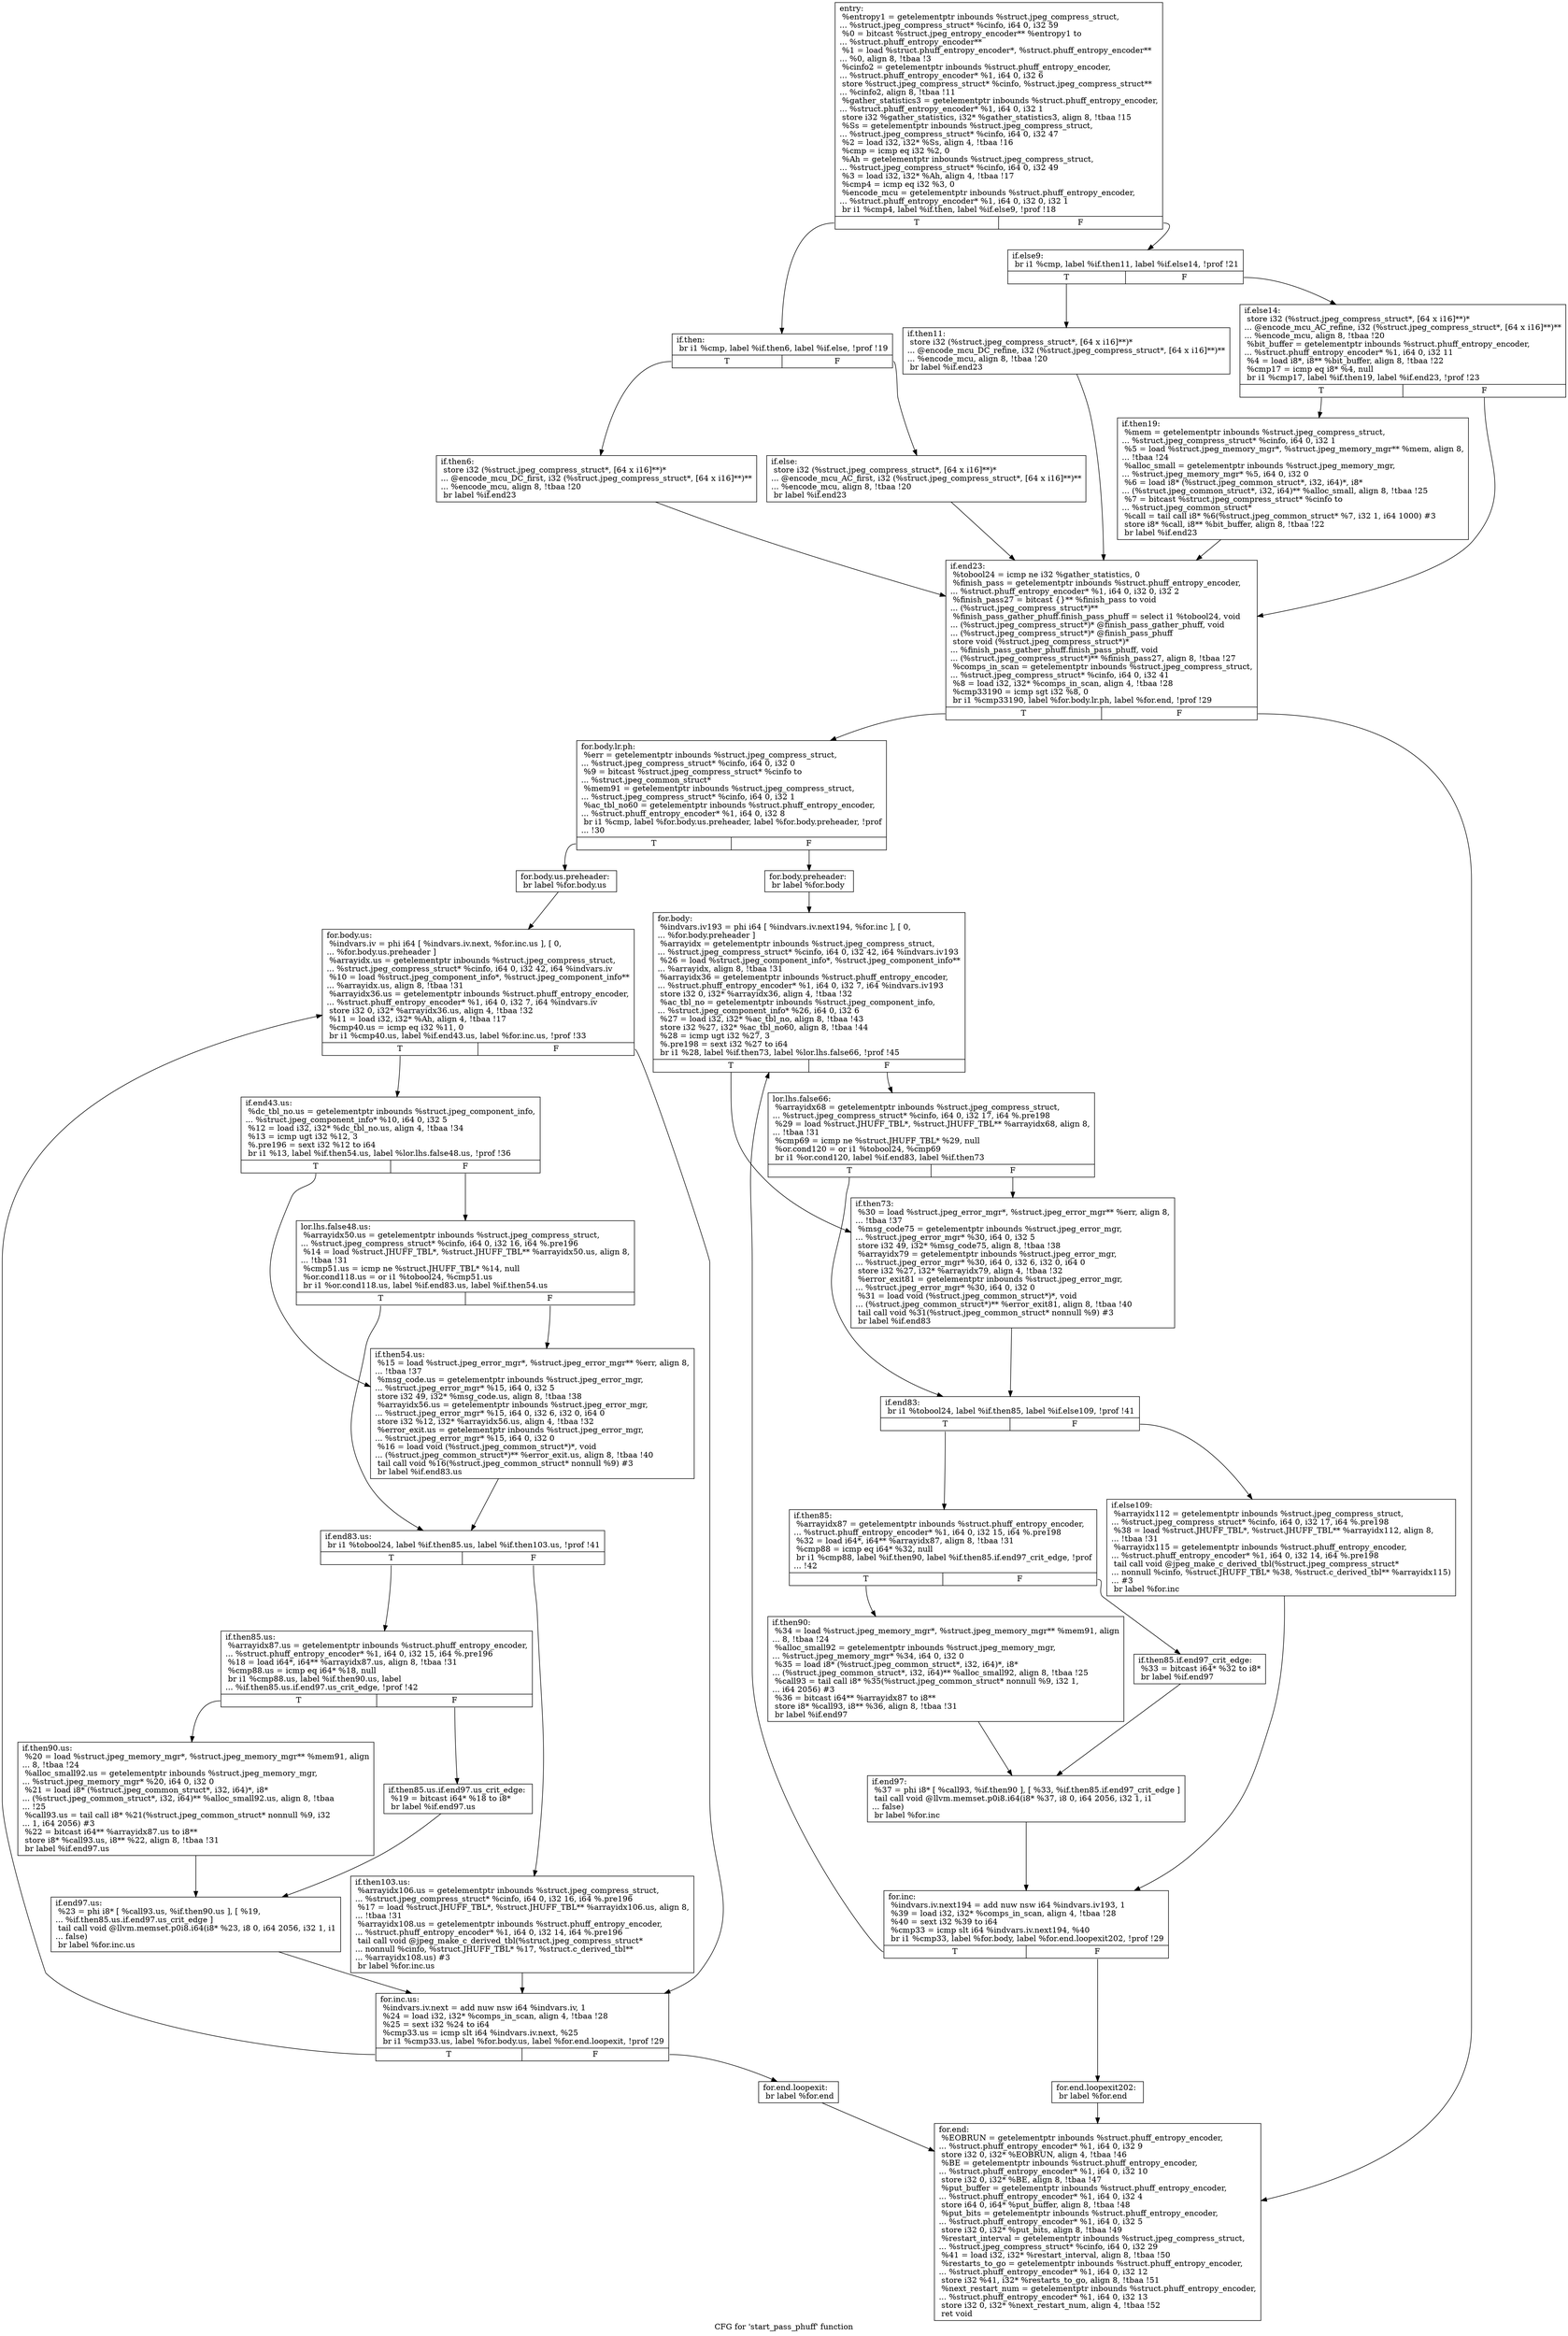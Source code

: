 digraph "CFG for 'start_pass_phuff' function" {
	label="CFG for 'start_pass_phuff' function";

	Node0x55b43a0 [shape=record,label="{entry:\l  %entropy1 = getelementptr inbounds %struct.jpeg_compress_struct,\l... %struct.jpeg_compress_struct* %cinfo, i64 0, i32 59\l  %0 = bitcast %struct.jpeg_entropy_encoder** %entropy1 to\l... %struct.phuff_entropy_encoder**\l  %1 = load %struct.phuff_entropy_encoder*, %struct.phuff_entropy_encoder**\l... %0, align 8, !tbaa !3\l  %cinfo2 = getelementptr inbounds %struct.phuff_entropy_encoder,\l... %struct.phuff_entropy_encoder* %1, i64 0, i32 6\l  store %struct.jpeg_compress_struct* %cinfo, %struct.jpeg_compress_struct**\l... %cinfo2, align 8, !tbaa !11\l  %gather_statistics3 = getelementptr inbounds %struct.phuff_entropy_encoder,\l... %struct.phuff_entropy_encoder* %1, i64 0, i32 1\l  store i32 %gather_statistics, i32* %gather_statistics3, align 8, !tbaa !15\l  %Ss = getelementptr inbounds %struct.jpeg_compress_struct,\l... %struct.jpeg_compress_struct* %cinfo, i64 0, i32 47\l  %2 = load i32, i32* %Ss, align 4, !tbaa !16\l  %cmp = icmp eq i32 %2, 0\l  %Ah = getelementptr inbounds %struct.jpeg_compress_struct,\l... %struct.jpeg_compress_struct* %cinfo, i64 0, i32 49\l  %3 = load i32, i32* %Ah, align 4, !tbaa !17\l  %cmp4 = icmp eq i32 %3, 0\l  %encode_mcu = getelementptr inbounds %struct.phuff_entropy_encoder,\l... %struct.phuff_entropy_encoder* %1, i64 0, i32 0, i32 1\l  br i1 %cmp4, label %if.then, label %if.else9, !prof !18\l|{<s0>T|<s1>F}}"];
	Node0x55b43a0:s0 -> Node0x55b57c0;
	Node0x55b43a0:s1 -> Node0x55b5890;
	Node0x55b57c0 [shape=record,label="{if.then:                                          \l  br i1 %cmp, label %if.then6, label %if.else, !prof !19\l|{<s0>T|<s1>F}}"];
	Node0x55b57c0:s0 -> Node0x55b5c10;
	Node0x55b57c0:s1 -> Node0x55b5c60;
	Node0x55b5c10 [shape=record,label="{if.then6:                                         \l  store i32 (%struct.jpeg_compress_struct*, [64 x i16]**)*\l... @encode_mcu_DC_first, i32 (%struct.jpeg_compress_struct*, [64 x i16]**)**\l... %encode_mcu, align 8, !tbaa !20\l  br label %if.end23\l}"];
	Node0x55b5c10 -> Node0x55b61f0;
	Node0x55b5c60 [shape=record,label="{if.else:                                          \l  store i32 (%struct.jpeg_compress_struct*, [64 x i16]**)*\l... @encode_mcu_AC_first, i32 (%struct.jpeg_compress_struct*, [64 x i16]**)**\l... %encode_mcu, align 8, !tbaa !20\l  br label %if.end23\l}"];
	Node0x55b5c60 -> Node0x55b61f0;
	Node0x55b5890 [shape=record,label="{if.else9:                                         \l  br i1 %cmp, label %if.then11, label %if.else14, !prof !21\l|{<s0>T|<s1>F}}"];
	Node0x55b5890:s0 -> Node0x55b6b60;
	Node0x55b5890:s1 -> Node0x55b6bb0;
	Node0x55b6b60 [shape=record,label="{if.then11:                                        \l  store i32 (%struct.jpeg_compress_struct*, [64 x i16]**)*\l... @encode_mcu_DC_refine, i32 (%struct.jpeg_compress_struct*, [64 x i16]**)**\l... %encode_mcu, align 8, !tbaa !20\l  br label %if.end23\l}"];
	Node0x55b6b60 -> Node0x55b61f0;
	Node0x55b6bb0 [shape=record,label="{if.else14:                                        \l  store i32 (%struct.jpeg_compress_struct*, [64 x i16]**)*\l... @encode_mcu_AC_refine, i32 (%struct.jpeg_compress_struct*, [64 x i16]**)**\l... %encode_mcu, align 8, !tbaa !20\l  %bit_buffer = getelementptr inbounds %struct.phuff_entropy_encoder,\l... %struct.phuff_entropy_encoder* %1, i64 0, i32 11\l  %4 = load i8*, i8** %bit_buffer, align 8, !tbaa !22\l  %cmp17 = icmp eq i8* %4, null\l  br i1 %cmp17, label %if.then19, label %if.end23, !prof !23\l|{<s0>T|<s1>F}}"];
	Node0x55b6bb0:s0 -> Node0x55b7aa0;
	Node0x55b6bb0:s1 -> Node0x55b61f0;
	Node0x55b7aa0 [shape=record,label="{if.then19:                                        \l  %mem = getelementptr inbounds %struct.jpeg_compress_struct,\l... %struct.jpeg_compress_struct* %cinfo, i64 0, i32 1\l  %5 = load %struct.jpeg_memory_mgr*, %struct.jpeg_memory_mgr** %mem, align 8,\l... !tbaa !24\l  %alloc_small = getelementptr inbounds %struct.jpeg_memory_mgr,\l... %struct.jpeg_memory_mgr* %5, i64 0, i32 0\l  %6 = load i8* (%struct.jpeg_common_struct*, i32, i64)*, i8*\l... (%struct.jpeg_common_struct*, i32, i64)** %alloc_small, align 8, !tbaa !25\l  %7 = bitcast %struct.jpeg_compress_struct* %cinfo to\l... %struct.jpeg_common_struct*\l  %call = tail call i8* %6(%struct.jpeg_common_struct* %7, i32 1, i64 1000) #3\l  store i8* %call, i8** %bit_buffer, align 8, !tbaa !22\l  br label %if.end23\l}"];
	Node0x55b7aa0 -> Node0x55b61f0;
	Node0x55b61f0 [shape=record,label="{if.end23:                                         \l  %tobool24 = icmp ne i32 %gather_statistics, 0\l  %finish_pass = getelementptr inbounds %struct.phuff_entropy_encoder,\l... %struct.phuff_entropy_encoder* %1, i64 0, i32 0, i32 2\l  %finish_pass27 = bitcast \{\}** %finish_pass to void\l... (%struct.jpeg_compress_struct*)**\l  %finish_pass_gather_phuff.finish_pass_phuff = select i1 %tobool24, void\l... (%struct.jpeg_compress_struct*)* @finish_pass_gather_phuff, void\l... (%struct.jpeg_compress_struct*)* @finish_pass_phuff\l  store void (%struct.jpeg_compress_struct*)*\l... %finish_pass_gather_phuff.finish_pass_phuff, void\l... (%struct.jpeg_compress_struct*)** %finish_pass27, align 8, !tbaa !27\l  %comps_in_scan = getelementptr inbounds %struct.jpeg_compress_struct,\l... %struct.jpeg_compress_struct* %cinfo, i64 0, i32 41\l  %8 = load i32, i32* %comps_in_scan, align 4, !tbaa !28\l  %cmp33190 = icmp sgt i32 %8, 0\l  br i1 %cmp33190, label %for.body.lr.ph, label %for.end, !prof !29\l|{<s0>T|<s1>F}}"];
	Node0x55b61f0:s0 -> Node0x55b79b0;
	Node0x55b61f0:s1 -> Node0x55ba070;
	Node0x55b79b0 [shape=record,label="{for.body.lr.ph:                                   \l  %err = getelementptr inbounds %struct.jpeg_compress_struct,\l... %struct.jpeg_compress_struct* %cinfo, i64 0, i32 0\l  %9 = bitcast %struct.jpeg_compress_struct* %cinfo to\l... %struct.jpeg_common_struct*\l  %mem91 = getelementptr inbounds %struct.jpeg_compress_struct,\l... %struct.jpeg_compress_struct* %cinfo, i64 0, i32 1\l  %ac_tbl_no60 = getelementptr inbounds %struct.phuff_entropy_encoder,\l... %struct.phuff_entropy_encoder* %1, i64 0, i32 8\l  br i1 %cmp, label %for.body.us.preheader, label %for.body.preheader, !prof\l... !30\l|{<s0>T|<s1>F}}"];
	Node0x55b79b0:s0 -> Node0x55ba580;
	Node0x55b79b0:s1 -> Node0x55ba680;
	Node0x55ba680 [shape=record,label="{for.body.preheader:                               \l  br label %for.body\l}"];
	Node0x55ba680 -> Node0x55ba940;
	Node0x55ba580 [shape=record,label="{for.body.us.preheader:                            \l  br label %for.body.us\l}"];
	Node0x55ba580 -> Node0x55baa20;
	Node0x55baa20 [shape=record,label="{for.body.us:                                      \l  %indvars.iv = phi i64 [ %indvars.iv.next, %for.inc.us ], [ 0,\l... %for.body.us.preheader ]\l  %arrayidx.us = getelementptr inbounds %struct.jpeg_compress_struct,\l... %struct.jpeg_compress_struct* %cinfo, i64 0, i32 42, i64 %indvars.iv\l  %10 = load %struct.jpeg_component_info*, %struct.jpeg_component_info**\l... %arrayidx.us, align 8, !tbaa !31\l  %arrayidx36.us = getelementptr inbounds %struct.phuff_entropy_encoder,\l... %struct.phuff_entropy_encoder* %1, i64 0, i32 7, i64 %indvars.iv\l  store i32 0, i32* %arrayidx36.us, align 4, !tbaa !32\l  %11 = load i32, i32* %Ah, align 4, !tbaa !17\l  %cmp40.us = icmp eq i32 %11, 0\l  br i1 %cmp40.us, label %if.end43.us, label %for.inc.us, !prof !33\l|{<s0>T|<s1>F}}"];
	Node0x55baa20:s0 -> Node0x55bb870;
	Node0x55baa20:s1 -> Node0x55bab40;
	Node0x55bb870 [shape=record,label="{if.end43.us:                                      \l  %dc_tbl_no.us = getelementptr inbounds %struct.jpeg_component_info,\l... %struct.jpeg_component_info* %10, i64 0, i32 5\l  %12 = load i32, i32* %dc_tbl_no.us, align 4, !tbaa !34\l  %13 = icmp ugt i32 %12, 3\l  %.pre196 = sext i32 %12 to i64\l  br i1 %13, label %if.then54.us, label %lor.lhs.false48.us, !prof !36\l|{<s0>T|<s1>F}}"];
	Node0x55bb870:s0 -> Node0x55bbe70;
	Node0x55bb870:s1 -> Node0x55bbf80;
	Node0x55bbf80 [shape=record,label="{lor.lhs.false48.us:                               \l  %arrayidx50.us = getelementptr inbounds %struct.jpeg_compress_struct,\l... %struct.jpeg_compress_struct* %cinfo, i64 0, i32 16, i64 %.pre196\l  %14 = load %struct.JHUFF_TBL*, %struct.JHUFF_TBL** %arrayidx50.us, align 8,\l... !tbaa !31\l  %cmp51.us = icmp ne %struct.JHUFF_TBL* %14, null\l  %or.cond118.us = or i1 %tobool24, %cmp51.us\l  br i1 %or.cond118.us, label %if.end83.us, label %if.then54.us\l|{<s0>T|<s1>F}}"];
	Node0x55bbf80:s0 -> Node0x55bc810;
	Node0x55bbf80:s1 -> Node0x55bbe70;
	Node0x55bbe70 [shape=record,label="{if.then54.us:                                     \l  %15 = load %struct.jpeg_error_mgr*, %struct.jpeg_error_mgr** %err, align 8,\l... !tbaa !37\l  %msg_code.us = getelementptr inbounds %struct.jpeg_error_mgr,\l... %struct.jpeg_error_mgr* %15, i64 0, i32 5\l  store i32 49, i32* %msg_code.us, align 8, !tbaa !38\l  %arrayidx56.us = getelementptr inbounds %struct.jpeg_error_mgr,\l... %struct.jpeg_error_mgr* %15, i64 0, i32 6, i32 0, i64 0\l  store i32 %12, i32* %arrayidx56.us, align 4, !tbaa !32\l  %error_exit.us = getelementptr inbounds %struct.jpeg_error_mgr,\l... %struct.jpeg_error_mgr* %15, i64 0, i32 0\l  %16 = load void (%struct.jpeg_common_struct*)*, void\l... (%struct.jpeg_common_struct*)** %error_exit.us, align 8, !tbaa !40\l  tail call void %16(%struct.jpeg_common_struct* nonnull %9) #3\l  br label %if.end83.us\l}"];
	Node0x55bbe70 -> Node0x55bc810;
	Node0x55bc810 [shape=record,label="{if.end83.us:                                      \l  br i1 %tobool24, label %if.then85.us, label %if.then103.us, !prof !41\l|{<s0>T|<s1>F}}"];
	Node0x55bc810:s0 -> Node0x55bd940;
	Node0x55bc810:s1 -> Node0x55bd9c0;
	Node0x55bd9c0 [shape=record,label="{if.then103.us:                                    \l  %arrayidx106.us = getelementptr inbounds %struct.jpeg_compress_struct,\l... %struct.jpeg_compress_struct* %cinfo, i64 0, i32 16, i64 %.pre196\l  %17 = load %struct.JHUFF_TBL*, %struct.JHUFF_TBL** %arrayidx106.us, align 8,\l... !tbaa !31\l  %arrayidx108.us = getelementptr inbounds %struct.phuff_entropy_encoder,\l... %struct.phuff_entropy_encoder* %1, i64 0, i32 14, i64 %.pre196\l  tail call void @jpeg_make_c_derived_tbl(%struct.jpeg_compress_struct*\l... nonnull %cinfo, %struct.JHUFF_TBL* %17, %struct.c_derived_tbl**\l... %arrayidx108.us) #3\l  br label %for.inc.us\l}"];
	Node0x55bd9c0 -> Node0x55bab40;
	Node0x55bd940 [shape=record,label="{if.then85.us:                                     \l  %arrayidx87.us = getelementptr inbounds %struct.phuff_entropy_encoder,\l... %struct.phuff_entropy_encoder* %1, i64 0, i32 15, i64 %.pre196\l  %18 = load i64*, i64** %arrayidx87.us, align 8, !tbaa !31\l  %cmp88.us = icmp eq i64* %18, null\l  br i1 %cmp88.us, label %if.then90.us, label\l... %if.then85.us.if.end97.us_crit_edge, !prof !42\l|{<s0>T|<s1>F}}"];
	Node0x55bd940:s0 -> Node0x55be3d0;
	Node0x55bd940:s1 -> Node0x55be4e0;
	Node0x55be4e0 [shape=record,label="{if.then85.us.if.end97.us_crit_edge:               \l  %19 = bitcast i64* %18 to i8*\l  br label %if.end97.us\l}"];
	Node0x55be4e0 -> Node0x55be7a0;
	Node0x55be3d0 [shape=record,label="{if.then90.us:                                     \l  %20 = load %struct.jpeg_memory_mgr*, %struct.jpeg_memory_mgr** %mem91, align\l... 8, !tbaa !24\l  %alloc_small92.us = getelementptr inbounds %struct.jpeg_memory_mgr,\l... %struct.jpeg_memory_mgr* %20, i64 0, i32 0\l  %21 = load i8* (%struct.jpeg_common_struct*, i32, i64)*, i8*\l... (%struct.jpeg_common_struct*, i32, i64)** %alloc_small92.us, align 8, !tbaa\l... !25\l  %call93.us = tail call i8* %21(%struct.jpeg_common_struct* nonnull %9, i32\l... 1, i64 2056) #3\l  %22 = bitcast i64** %arrayidx87.us to i8**\l  store i8* %call93.us, i8** %22, align 8, !tbaa !31\l  br label %if.end97.us\l}"];
	Node0x55be3d0 -> Node0x55be7a0;
	Node0x55be7a0 [shape=record,label="{if.end97.us:                                      \l  %23 = phi i8* [ %call93.us, %if.then90.us ], [ %19,\l... %if.then85.us.if.end97.us_crit_edge ]\l  tail call void @llvm.memset.p0i8.i64(i8* %23, i8 0, i64 2056, i32 1, i1\l... false)\l  br label %for.inc.us\l}"];
	Node0x55be7a0 -> Node0x55bab40;
	Node0x55bab40 [shape=record,label="{for.inc.us:                                       \l  %indvars.iv.next = add nuw nsw i64 %indvars.iv, 1\l  %24 = load i32, i32* %comps_in_scan, align 4, !tbaa !28\l  %25 = sext i32 %24 to i64\l  %cmp33.us = icmp slt i64 %indvars.iv.next, %25\l  br i1 %cmp33.us, label %for.body.us, label %for.end.loopexit, !prof !29\l|{<s0>T|<s1>F}}"];
	Node0x55bab40:s0 -> Node0x55baa20;
	Node0x55bab40:s1 -> Node0x55b0c60;
	Node0x55ba940 [shape=record,label="{for.body:                                         \l  %indvars.iv193 = phi i64 [ %indvars.iv.next194, %for.inc ], [ 0,\l... %for.body.preheader ]\l  %arrayidx = getelementptr inbounds %struct.jpeg_compress_struct,\l... %struct.jpeg_compress_struct* %cinfo, i64 0, i32 42, i64 %indvars.iv193\l  %26 = load %struct.jpeg_component_info*, %struct.jpeg_component_info**\l... %arrayidx, align 8, !tbaa !31\l  %arrayidx36 = getelementptr inbounds %struct.phuff_entropy_encoder,\l... %struct.phuff_entropy_encoder* %1, i64 0, i32 7, i64 %indvars.iv193\l  store i32 0, i32* %arrayidx36, align 4, !tbaa !32\l  %ac_tbl_no = getelementptr inbounds %struct.jpeg_component_info,\l... %struct.jpeg_component_info* %26, i64 0, i32 6\l  %27 = load i32, i32* %ac_tbl_no, align 8, !tbaa !43\l  store i32 %27, i32* %ac_tbl_no60, align 8, !tbaa !44\l  %28 = icmp ugt i32 %27, 3\l  %.pre198 = sext i32 %27 to i64\l  br i1 %28, label %if.then73, label %lor.lhs.false66, !prof !45\l|{<s0>T|<s1>F}}"];
	Node0x55ba940:s0 -> Node0x55b9a90;
	Node0x55ba940:s1 -> Node0x55b9b10;
	Node0x55b9b10 [shape=record,label="{lor.lhs.false66:                                  \l  %arrayidx68 = getelementptr inbounds %struct.jpeg_compress_struct,\l... %struct.jpeg_compress_struct* %cinfo, i64 0, i32 17, i64 %.pre198\l  %29 = load %struct.JHUFF_TBL*, %struct.JHUFF_TBL** %arrayidx68, align 8,\l... !tbaa !31\l  %cmp69 = icmp ne %struct.JHUFF_TBL* %29, null\l  %or.cond120 = or i1 %tobool24, %cmp69\l  br i1 %or.cond120, label %if.end83, label %if.then73\l|{<s0>T|<s1>F}}"];
	Node0x55b9b10:s0 -> Node0x55c2800;
	Node0x55b9b10:s1 -> Node0x55b9a90;
	Node0x55b9a90 [shape=record,label="{if.then73:                                        \l  %30 = load %struct.jpeg_error_mgr*, %struct.jpeg_error_mgr** %err, align 8,\l... !tbaa !37\l  %msg_code75 = getelementptr inbounds %struct.jpeg_error_mgr,\l... %struct.jpeg_error_mgr* %30, i64 0, i32 5\l  store i32 49, i32* %msg_code75, align 8, !tbaa !38\l  %arrayidx79 = getelementptr inbounds %struct.jpeg_error_mgr,\l... %struct.jpeg_error_mgr* %30, i64 0, i32 6, i32 0, i64 0\l  store i32 %27, i32* %arrayidx79, align 4, !tbaa !32\l  %error_exit81 = getelementptr inbounds %struct.jpeg_error_mgr,\l... %struct.jpeg_error_mgr* %30, i64 0, i32 0\l  %31 = load void (%struct.jpeg_common_struct*)*, void\l... (%struct.jpeg_common_struct*)** %error_exit81, align 8, !tbaa !40\l  tail call void %31(%struct.jpeg_common_struct* nonnull %9) #3\l  br label %if.end83\l}"];
	Node0x55b9a90 -> Node0x55c2800;
	Node0x55c2800 [shape=record,label="{if.end83:                                         \l  br i1 %tobool24, label %if.then85, label %if.else109, !prof !41\l|{<s0>T|<s1>F}}"];
	Node0x55c2800:s0 -> Node0x55c4120;
	Node0x55c2800:s1 -> Node0x55c41a0;
	Node0x55c4120 [shape=record,label="{if.then85:                                        \l  %arrayidx87 = getelementptr inbounds %struct.phuff_entropy_encoder,\l... %struct.phuff_entropy_encoder* %1, i64 0, i32 15, i64 %.pre198\l  %32 = load i64*, i64** %arrayidx87, align 8, !tbaa !31\l  %cmp88 = icmp eq i64* %32, null\l  br i1 %cmp88, label %if.then90, label %if.then85.if.end97_crit_edge, !prof\l... !42\l|{<s0>T|<s1>F}}"];
	Node0x55c4120:s0 -> Node0x55bd750;
	Node0x55c4120:s1 -> Node0x55c4cb0;
	Node0x55c4cb0 [shape=record,label="{if.then85.if.end97_crit_edge:                     \l  %33 = bitcast i64* %32 to i8*\l  br label %if.end97\l}"];
	Node0x55c4cb0 -> Node0x55c5470;
	Node0x55bd750 [shape=record,label="{if.then90:                                        \l  %34 = load %struct.jpeg_memory_mgr*, %struct.jpeg_memory_mgr** %mem91, align\l... 8, !tbaa !24\l  %alloc_small92 = getelementptr inbounds %struct.jpeg_memory_mgr,\l... %struct.jpeg_memory_mgr* %34, i64 0, i32 0\l  %35 = load i8* (%struct.jpeg_common_struct*, i32, i64)*, i8*\l... (%struct.jpeg_common_struct*, i32, i64)** %alloc_small92, align 8, !tbaa !25\l  %call93 = tail call i8* %35(%struct.jpeg_common_struct* nonnull %9, i32 1,\l... i64 2056) #3\l  %36 = bitcast i64** %arrayidx87 to i8**\l  store i8* %call93, i8** %36, align 8, !tbaa !31\l  br label %if.end97\l}"];
	Node0x55bd750 -> Node0x55c5470;
	Node0x55c5470 [shape=record,label="{if.end97:                                         \l  %37 = phi i8* [ %call93, %if.then90 ], [ %33, %if.then85.if.end97_crit_edge ]\l  tail call void @llvm.memset.p0i8.i64(i8* %37, i8 0, i64 2056, i32 1, i1\l... false)\l  br label %for.inc\l}"];
	Node0x55c5470 -> Node0x55b0e20;
	Node0x55c41a0 [shape=record,label="{if.else109:                                       \l  %arrayidx112 = getelementptr inbounds %struct.jpeg_compress_struct,\l... %struct.jpeg_compress_struct* %cinfo, i64 0, i32 17, i64 %.pre198\l  %38 = load %struct.JHUFF_TBL*, %struct.JHUFF_TBL** %arrayidx112, align 8,\l... !tbaa !31\l  %arrayidx115 = getelementptr inbounds %struct.phuff_entropy_encoder,\l... %struct.phuff_entropy_encoder* %1, i64 0, i32 14, i64 %.pre198\l  tail call void @jpeg_make_c_derived_tbl(%struct.jpeg_compress_struct*\l... nonnull %cinfo, %struct.JHUFF_TBL* %38, %struct.c_derived_tbl** %arrayidx115)\l... #3\l  br label %for.inc\l}"];
	Node0x55c41a0 -> Node0x55b0e20;
	Node0x55b0e20 [shape=record,label="{for.inc:                                          \l  %indvars.iv.next194 = add nuw nsw i64 %indvars.iv193, 1\l  %39 = load i32, i32* %comps_in_scan, align 4, !tbaa !28\l  %40 = sext i32 %39 to i64\l  %cmp33 = icmp slt i64 %indvars.iv.next194, %40\l  br i1 %cmp33, label %for.body, label %for.end.loopexit202, !prof !29\l|{<s0>T|<s1>F}}"];
	Node0x55b0e20:s0 -> Node0x55ba940;
	Node0x55b0e20:s1 -> Node0x55bc080;
	Node0x55b0c60 [shape=record,label="{for.end.loopexit:                                 \l  br label %for.end\l}"];
	Node0x55b0c60 -> Node0x55ba070;
	Node0x55bc080 [shape=record,label="{for.end.loopexit202:                              \l  br label %for.end\l}"];
	Node0x55bc080 -> Node0x55ba070;
	Node0x55ba070 [shape=record,label="{for.end:                                          \l  %EOBRUN = getelementptr inbounds %struct.phuff_entropy_encoder,\l... %struct.phuff_entropy_encoder* %1, i64 0, i32 9\l  store i32 0, i32* %EOBRUN, align 4, !tbaa !46\l  %BE = getelementptr inbounds %struct.phuff_entropy_encoder,\l... %struct.phuff_entropy_encoder* %1, i64 0, i32 10\l  store i32 0, i32* %BE, align 8, !tbaa !47\l  %put_buffer = getelementptr inbounds %struct.phuff_entropy_encoder,\l... %struct.phuff_entropy_encoder* %1, i64 0, i32 4\l  store i64 0, i64* %put_buffer, align 8, !tbaa !48\l  %put_bits = getelementptr inbounds %struct.phuff_entropy_encoder,\l... %struct.phuff_entropy_encoder* %1, i64 0, i32 5\l  store i32 0, i32* %put_bits, align 8, !tbaa !49\l  %restart_interval = getelementptr inbounds %struct.jpeg_compress_struct,\l... %struct.jpeg_compress_struct* %cinfo, i64 0, i32 29\l  %41 = load i32, i32* %restart_interval, align 8, !tbaa !50\l  %restarts_to_go = getelementptr inbounds %struct.phuff_entropy_encoder,\l... %struct.phuff_entropy_encoder* %1, i64 0, i32 12\l  store i32 %41, i32* %restarts_to_go, align 8, !tbaa !51\l  %next_restart_num = getelementptr inbounds %struct.phuff_entropy_encoder,\l... %struct.phuff_entropy_encoder* %1, i64 0, i32 13\l  store i32 0, i32* %next_restart_num, align 4, !tbaa !52\l  ret void\l}"];
}
